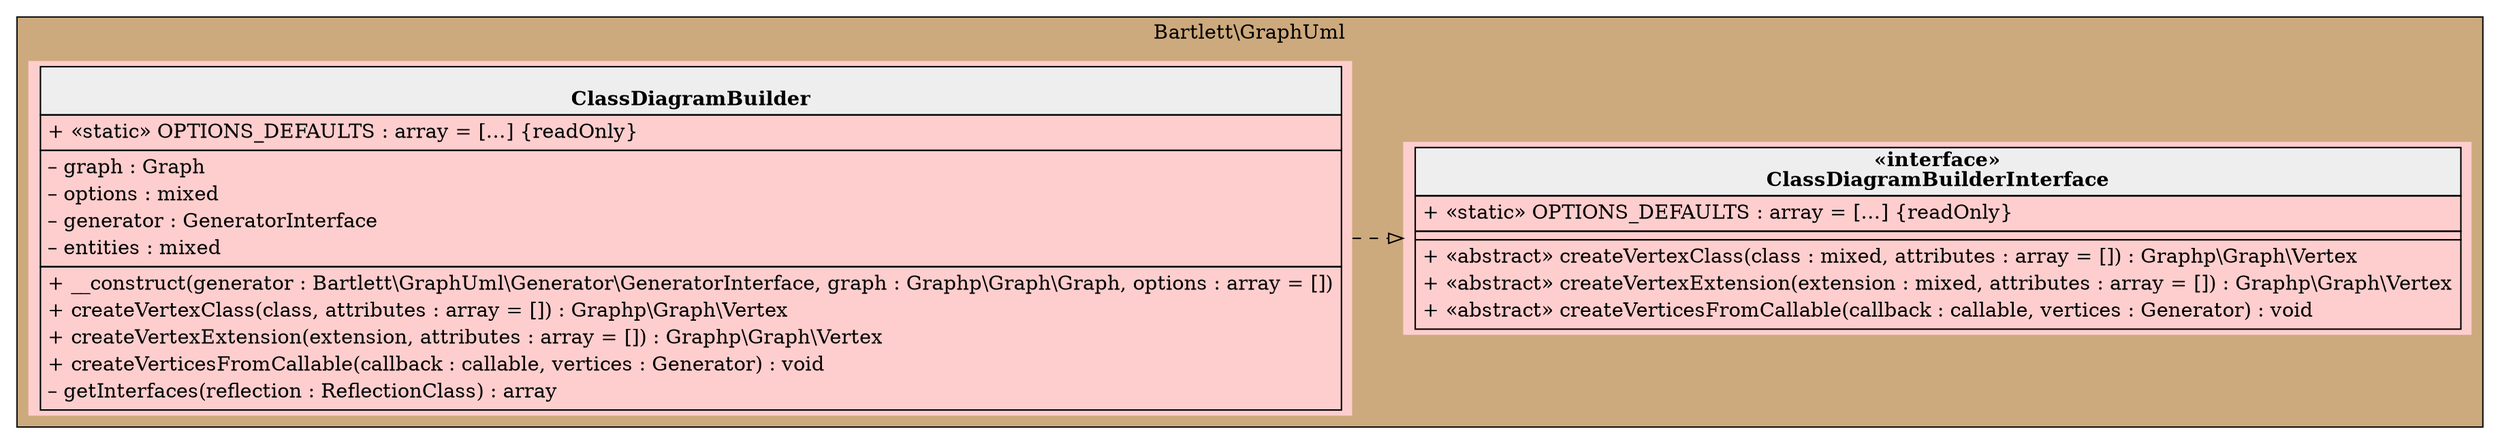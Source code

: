 digraph {
  graph [rankdir="LR" bgcolor="transparent"]
  node [fillcolor="#FECECE" style="filled"]
  subgraph cluster_0 {
    graph [bgcolor="burlywood3"]
    label = "Bartlett\\GraphUml"
    "Bartlett\\GraphUml\\ClassDiagramBuilder" [shape="none" label=<
<table cellspacing="0" border="0" cellborder="1">
    <tr><td bgcolor="#eeeeee"><b><br/>ClassDiagramBuilder</b></td></tr>
    <tr><td><table border="0" cellspacing="0" cellpadding="2">
    <tr><td align="left">+ «static» OPTIONS_DEFAULTS : array = […] {readOnly}</td></tr>
</table></td></tr>
    <tr><td><table border="0" cellspacing="0" cellpadding="2">
    <tr><td align="left">– graph : Graph</td></tr>
    <tr><td align="left">– options : mixed</td></tr>
    <tr><td align="left">– generator : GeneratorInterface</td></tr>
    <tr><td align="left">– entities : mixed</td></tr>
</table></td></tr>
    <tr><td><table border="0" cellspacing="0" cellpadding="2">
    <tr><td align="left">+ __construct(generator : Bartlett\\GraphUml\\Generator\\GeneratorInterface, graph : Graphp\\Graph\\Graph, options : array = [])</td></tr>
    <tr><td align="left">+ createVertexClass(class, attributes : array = []) : Graphp\\Graph\\Vertex</td></tr>
    <tr><td align="left">+ createVertexExtension(extension, attributes : array = []) : Graphp\\Graph\\Vertex</td></tr>
    <tr><td align="left">+ createVerticesFromCallable(callback : callable, vertices : Generator) : void</td></tr>
    <tr><td align="left">– getInterfaces(reflection : ReflectionClass) : array</td></tr>
</table></td></tr>
</table>>]
    "Bartlett\\GraphUml\\ClassDiagramBuilderInterface" [shape="none" label=<
<table cellspacing="0" border="0" cellborder="1">
    <tr><td bgcolor="#eeeeee"><b>«interface»<br/>ClassDiagramBuilderInterface</b></td></tr>
    <tr><td><table border="0" cellspacing="0" cellpadding="2">
    <tr><td align="left">+ «static» OPTIONS_DEFAULTS : array = […] {readOnly}</td></tr>
</table></td></tr>
    <tr><td></td></tr>
    <tr><td><table border="0" cellspacing="0" cellpadding="2">
    <tr><td align="left">+ «abstract» createVertexClass(class : mixed, attributes : array = []) : Graphp\\Graph\\Vertex</td></tr>
    <tr><td align="left">+ «abstract» createVertexExtension(extension : mixed, attributes : array = []) : Graphp\\Graph\\Vertex</td></tr>
    <tr><td align="left">+ «abstract» createVerticesFromCallable(callback : callable, vertices : Generator) : void</td></tr>
</table></td></tr>
</table>>]
  }
  "Bartlett\\GraphUml\\ClassDiagramBuilder" -> "Bartlett\\GraphUml\\ClassDiagramBuilderInterface" [arrowhead="empty" style="dashed"]
}
